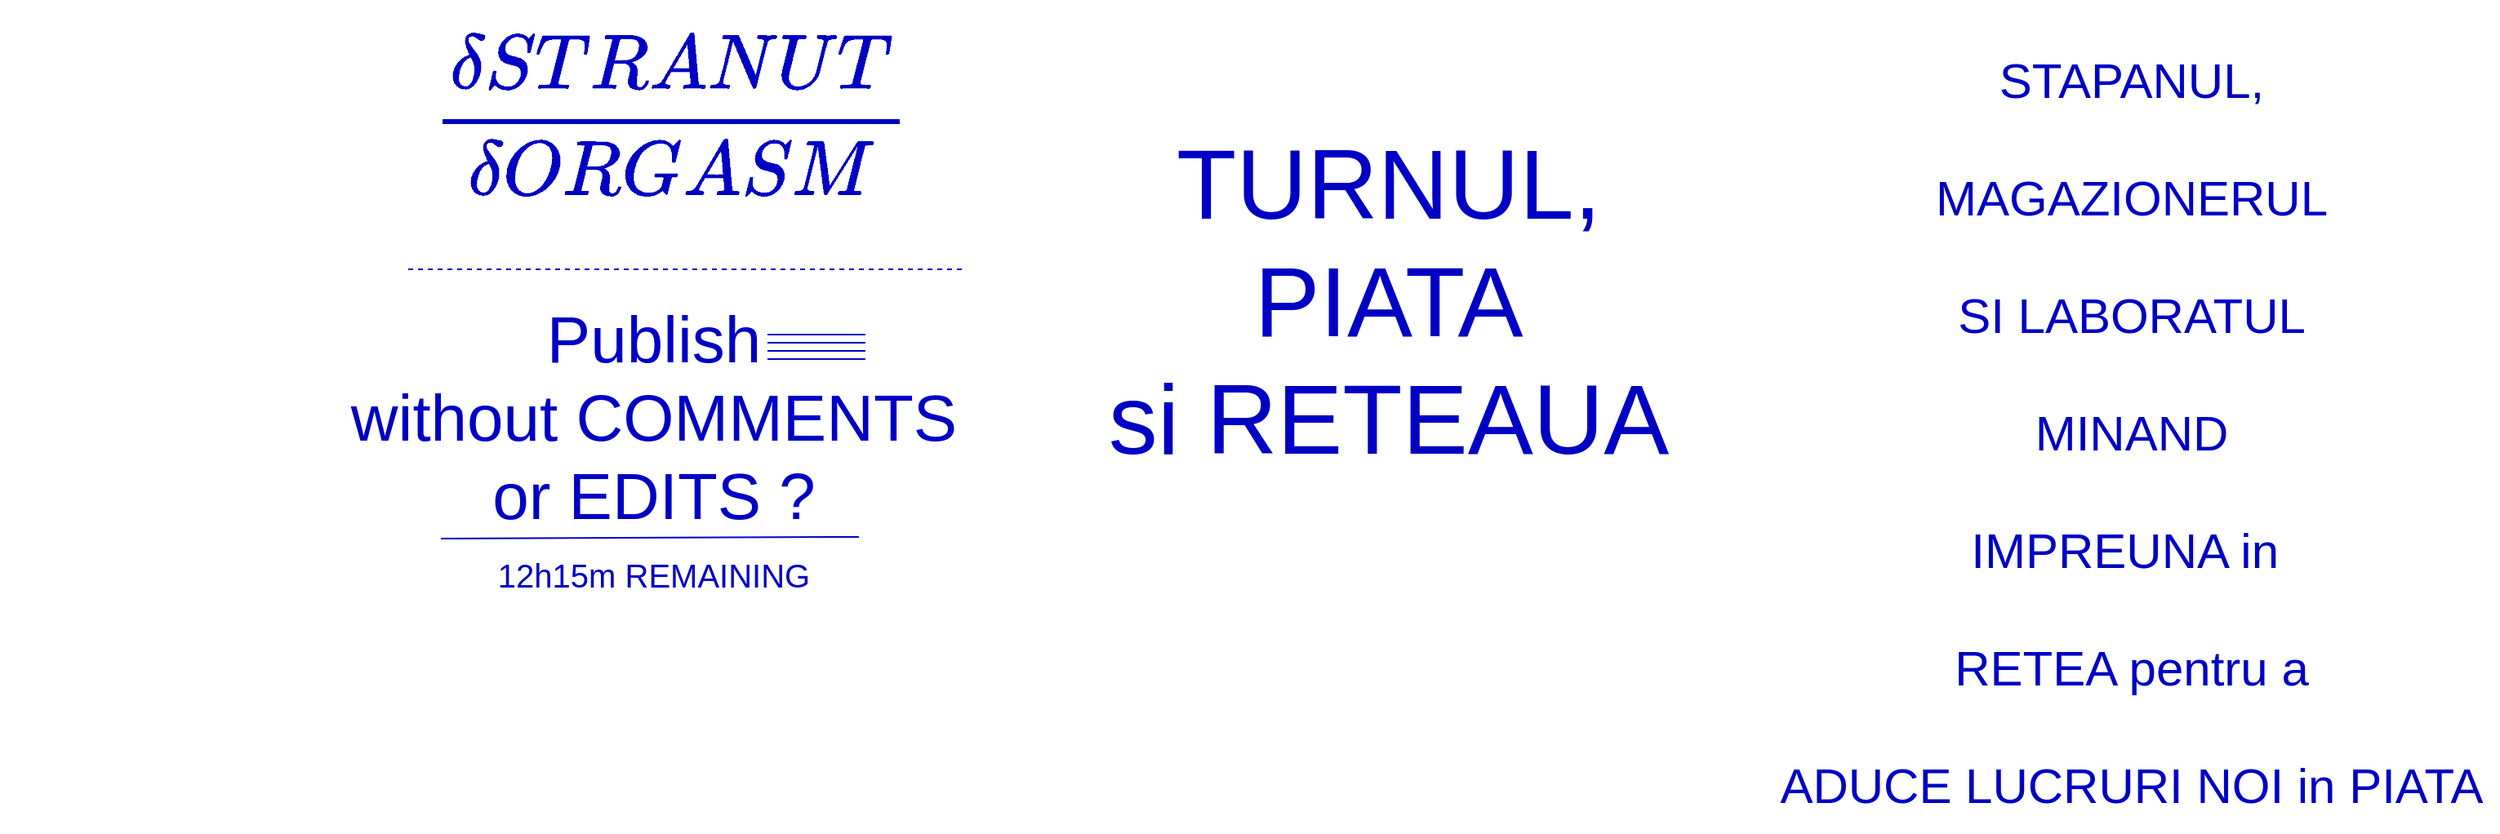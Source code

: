 <mxfile version="17.4.6" type="github">
  <diagram id="hzcIvPIWOvKIrLmMlHXU" name="Page-1">
    <mxGraphModel dx="1539" dy="739" grid="1" gridSize="10" guides="1" tooltips="1" connect="1" arrows="1" fold="1" page="1" pageScale="1" pageWidth="850" pageHeight="1100" math="1" shadow="0">
      <root>
        <mxCell id="0" />
        <mxCell id="1" parent="0" />
        <mxCell id="XDfcKsaxqU180ZU7r_jc-1" value="&lt;font style=&quot;font-size: 40px&quot; color=&quot;#0000c4&quot;&gt;$$\frac{\delta STRANUT}{\delta ORGASM}$$&lt;/font&gt;" style="text;html=1;align=center;verticalAlign=middle;resizable=0;points=[];autosize=1;strokeColor=none;fillColor=none;" vertex="1" parent="1">
          <mxGeometry x="-190" y="200" width="820" height="30" as="geometry" />
        </mxCell>
        <mxCell id="XDfcKsaxqU180ZU7r_jc-2" value="Publish&lt;br&gt;without COMMENTS&lt;br&gt;or EDITS ?" style="text;html=1;align=center;verticalAlign=middle;resizable=0;points=[];autosize=1;strokeColor=none;fillColor=none;fontSize=40;fontColor=#0000C4;" vertex="1" parent="1">
          <mxGeometry x="15" y="325" width="390" height="150" as="geometry" />
        </mxCell>
        <mxCell id="XDfcKsaxqU180ZU7r_jc-3" value="&lt;font style=&quot;font-size: 20px&quot;&gt;12h15m REMAINING&lt;/font&gt;" style="text;html=1;align=center;verticalAlign=middle;resizable=0;points=[];autosize=1;strokeColor=none;fillColor=none;fontSize=40;fontColor=#0000C4;" vertex="1" parent="1">
          <mxGeometry x="105" y="460" width="210" height="60" as="geometry" />
        </mxCell>
        <mxCell id="XDfcKsaxqU180ZU7r_jc-4" value="" style="endArrow=none;html=1;rounded=0;fontSize=20;fontColor=#0000C4;strokeColor=#0000C4;entryX=0.823;entryY=0.993;entryDx=0;entryDy=0;entryPerimeter=0;" edge="1" parent="1" target="XDfcKsaxqU180ZU7r_jc-2">
          <mxGeometry width="50" height="50" relative="1" as="geometry">
            <mxPoint x="80" y="475" as="sourcePoint" />
            <mxPoint x="250" y="475" as="targetPoint" />
          </mxGeometry>
        </mxCell>
        <mxCell id="XDfcKsaxqU180ZU7r_jc-5" value="" style="endArrow=none;html=1;rounded=0;fontSize=20;fontColor=#0000C4;strokeColor=#0000C4;" edge="1" parent="1">
          <mxGeometry width="50" height="50" relative="1" as="geometry">
            <mxPoint x="280" y="350" as="sourcePoint" />
            <mxPoint x="340" y="350" as="targetPoint" />
          </mxGeometry>
        </mxCell>
        <mxCell id="XDfcKsaxqU180ZU7r_jc-6" value="" style="endArrow=none;html=1;rounded=0;fontSize=20;fontColor=#0000C4;strokeColor=#0000C4;" edge="1" parent="1">
          <mxGeometry width="50" height="50" relative="1" as="geometry">
            <mxPoint x="280" y="355" as="sourcePoint" />
            <mxPoint x="340" y="355" as="targetPoint" />
          </mxGeometry>
        </mxCell>
        <mxCell id="XDfcKsaxqU180ZU7r_jc-7" value="" style="endArrow=none;html=1;rounded=0;fontSize=20;fontColor=#0000C4;strokeColor=#0000C4;" edge="1" parent="1">
          <mxGeometry width="50" height="50" relative="1" as="geometry">
            <mxPoint x="280" y="360" as="sourcePoint" />
            <mxPoint x="340" y="360" as="targetPoint" />
          </mxGeometry>
        </mxCell>
        <mxCell id="XDfcKsaxqU180ZU7r_jc-8" value="" style="endArrow=none;html=1;rounded=0;fontSize=20;fontColor=#0000C4;strokeColor=#0000C4;" edge="1" parent="1">
          <mxGeometry width="50" height="50" relative="1" as="geometry">
            <mxPoint x="280" y="365" as="sourcePoint" />
            <mxPoint x="340" y="365" as="targetPoint" />
          </mxGeometry>
        </mxCell>
        <mxCell id="XDfcKsaxqU180ZU7r_jc-9" value="" style="endArrow=none;dashed=1;html=1;rounded=0;fontSize=20;fontColor=#0000C4;strokeColor=#0000C4;" edge="1" parent="1">
          <mxGeometry width="50" height="50" relative="1" as="geometry">
            <mxPoint x="60" y="310" as="sourcePoint" />
            <mxPoint x="400" y="310" as="targetPoint" />
          </mxGeometry>
        </mxCell>
        <mxCell id="XDfcKsaxqU180ZU7r_jc-10" value="&lt;font style=&quot;font-size: 60px&quot;&gt;TURNUL,&lt;br&gt;PIATA&lt;br&gt;si RETEAUA&lt;br&gt;&lt;/font&gt;" style="text;html=1;align=center;verticalAlign=middle;resizable=0;points=[];autosize=1;strokeColor=none;fillColor=none;fontSize=20;fontColor=#0000C4;" vertex="1" parent="1">
          <mxGeometry x="480" y="270" width="360" height="120" as="geometry" />
        </mxCell>
        <mxCell id="XDfcKsaxqU180ZU7r_jc-11" value="&lt;font style=&quot;font-size: 30px ; line-height: 0.9&quot;&gt;STAPANUL,&lt;br&gt;MAGAZIONERUL&lt;br&gt;SI LABORATUL&lt;br&gt;MINAND&lt;br&gt;IMPREUNA in&amp;nbsp;&lt;br&gt;RETEA pentru a&lt;br&gt;ADUCE LUCRURI NOI in PIATA&lt;/font&gt;" style="text;html=1;align=center;verticalAlign=middle;resizable=0;points=[];autosize=1;strokeColor=none;fillColor=none;fontSize=60;fontColor=#0000C4;" vertex="1" parent="1">
          <mxGeometry x="890" y="145" width="450" height="510" as="geometry" />
        </mxCell>
      </root>
    </mxGraphModel>
  </diagram>
</mxfile>
